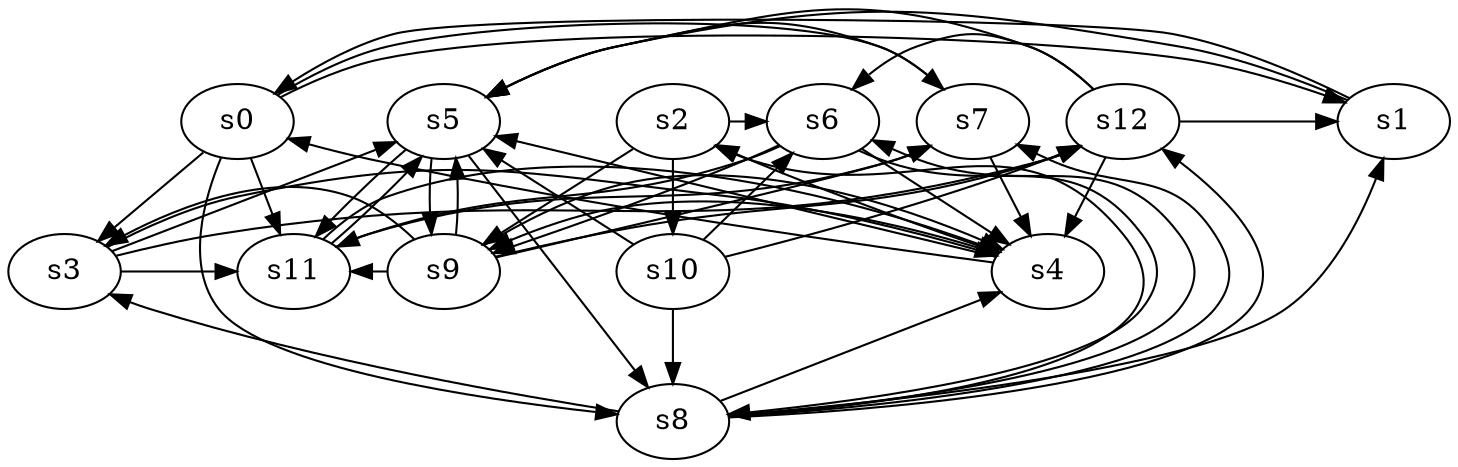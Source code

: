 digraph game_0944_complex_13 {
    s0 [name="s0", player=1, target=1];
    s1 [name="s1", player=1, target=1];
    s2 [name="s2", player=1];
    s3 [name="s3", player=1, target=1];
    s4 [name="s4", player=0];
    s5 [name="s5", player=0, target=1];
    s6 [name="s6", player=0];
    s7 [name="s7", player=0, target=1];
    s8 [name="s8", player=1];
    s9 [name="s9", player=0];
    s10 [name="s10", player=0, target=1];
    s11 [name="s11", player=0, target=1];
    s12 [name="s12", player=0];

    s0 -> s1 [constraint="time % 4 == 3 || time % 4 == 1"];
    s0 -> s3;
    s0 -> s7 [constraint="time % 5 == 0 || time % 5 == 1"];
    s0 -> s8 [constraint="time % 2 == 0"];
    s0 -> s11;
    s1 -> s0 [constraint="time % 8 == 4"];
    s1 -> s5 [constraint="time % 2 == 0"];
    s2 -> s6 [constraint="!(time % 2 == 0)"];
    s2 -> s9 [constraint="time % 4 == 2"];
    s2 -> s10;
    s3 -> s4 [constraint="time % 3 == 0 || time % 3 == 1"];
    s3 -> s5 [constraint="time % 3 == 2 || time % 5 == 0"];
    s3 -> s11 [constraint="time % 3 == 1"];
    s3 -> s12 [constraint="time % 6 == 1"];
    s4 -> s0 [constraint="!(time % 2 == 0)"];
    s4 -> s2 [constraint="time % 5 == 2"];
    s4 -> s5 [constraint="!(time % 5 == 2)"];
    s4 -> s9 [constraint="!(time % 2 == 0)"];
    s5 -> s8 [constraint="time == 2 || time == 19"];
    s5 -> s9;
    s5 -> s11 [constraint="!(time % 2 == 0)"];
    s6 -> s4 [constraint="time % 2 == 1 || time % 2 == 0"];
    s6 -> s8 [constraint="time % 2 == 0 && time % 3 == 0"];
    s6 -> s9 [constraint="time == 0 || time == 5 || time == 8 || time == 13 || time == 14"];
    s6 -> s11 [constraint="time % 3 == 1 && time % 4 == 2"];
    s7 -> s4;
    s7 -> s5 [constraint="!(time % 6 == 4)"];
    s8 -> s1 [constraint="!(time % 6 == 2)"];
    s8 -> s2 [constraint="time % 3 == 1 && time % 5 == 4"];
    s8 -> s3 [constraint="time % 2 == 1 && time % 5 == 0"];
    s8 -> s4 [constraint="!(time % 2 == 1)"];
    s8 -> s6 [constraint="time % 2 == 1 && time % 5 == 0"];
    s8 -> s7 [constraint="time == 4 || time == 15"];
    s8 -> s12 [constraint="time == 2 || time == 7 || time == 10 || time == 21"];
    s9 -> s3 [constraint="time % 4 == 3 && time % 4 == 0"];
    s9 -> s4 [constraint="!(time % 6 == 4)"];
    s9 -> s5 [constraint="time == 11 || time == 12"];
    s9 -> s7 [constraint="time % 4 == 1 && time % 5 == 2"];
    s9 -> s11 [constraint="!(time % 5 == 3)"];
    s9 -> s12 [constraint="time % 2 == 0"];
    s10 -> s5 [constraint="!(time % 2 == 1)"];
    s10 -> s6 [constraint="time % 8 == 0"];
    s10 -> s8;
    s10 -> s12 [constraint="time % 4 == 3 || time % 2 == 0"];
    s11 -> s4 [constraint="time % 2 == 1 || time % 3 == 1"];
    s11 -> s5 [constraint="time % 4 == 0"];
    s11 -> s7 [constraint="time % 5 == 3 || time % 5 == 0"];
    s12 -> s1 [constraint="time % 2 == 1 || time % 3 == 0"];
    s12 -> s4;
    s12 -> s5 [constraint="!(time % 2 == 0)"];
    s12 -> s6 [constraint="time % 3 == 0 && time % 5 == 2"];
}
